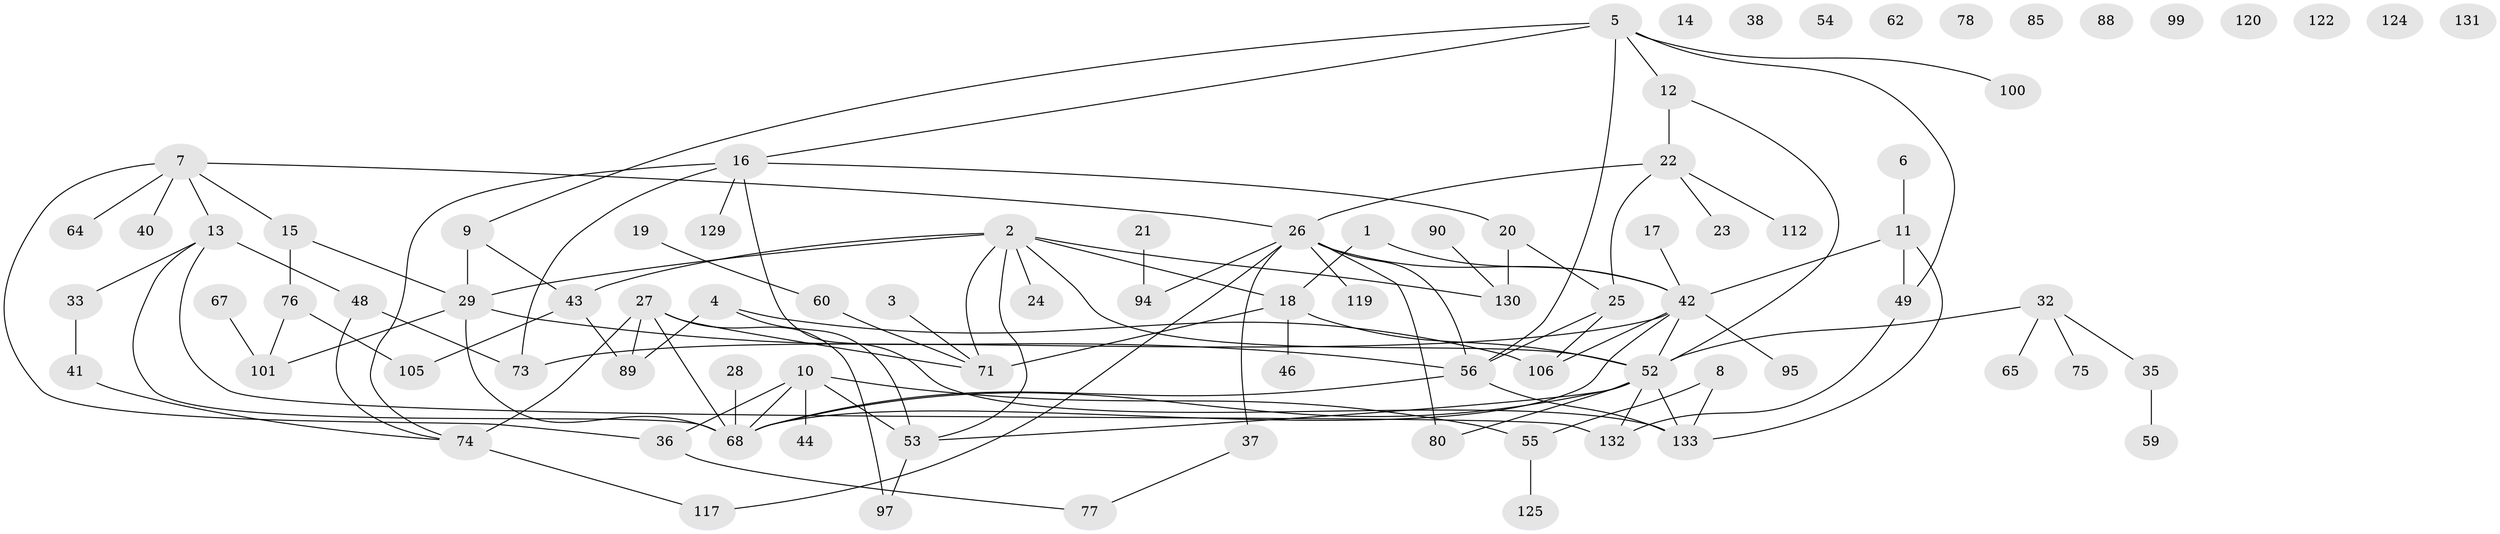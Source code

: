 // original degree distribution, {2: 0.2206896551724138, 1: 0.2482758620689655, 3: 0.27586206896551724, 5: 0.06896551724137931, 6: 0.013793103448275862, 4: 0.07586206896551724, 0: 0.06896551724137931, 9: 0.006896551724137931, 7: 0.020689655172413793}
// Generated by graph-tools (version 1.1) at 2025/16/03/04/25 18:16:31]
// undirected, 87 vertices, 116 edges
graph export_dot {
graph [start="1"]
  node [color=gray90,style=filled];
  1;
  2 [super="+39"];
  3;
  4;
  5 [super="+108"];
  6 [super="+144"];
  7;
  8;
  9 [super="+30"];
  10 [super="+98"];
  11 [super="+145+47"];
  12;
  13 [super="+93"];
  14 [super="+109"];
  15;
  16 [super="+113+86"];
  17;
  18 [super="+126"];
  19;
  20 [super="+31+137"];
  21;
  22 [super="+51"];
  23;
  24;
  25;
  26 [super="+58+110"];
  27 [super="+135"];
  28;
  29 [super="+34+83"];
  32 [super="+81"];
  33;
  35;
  36 [super="+139+45"];
  37 [super="+115"];
  38;
  40;
  41 [super="+107"];
  42 [super="+79+69+66+128"];
  43 [super="+50"];
  44;
  46 [super="+70"];
  48;
  49 [super="+143"];
  52 [super="+96"];
  53 [super="+82"];
  54 [super="+57"];
  55 [super="+63"];
  56 [super="+84"];
  59;
  60;
  62;
  64;
  65;
  67;
  68 [super="+72+114"];
  71;
  73;
  74 [super="+91"];
  75;
  76;
  77;
  78;
  80 [super="+134"];
  85;
  88;
  89;
  90;
  94;
  95 [super="+104"];
  97 [super="+138"];
  99;
  100 [super="+121"];
  101;
  105;
  106;
  112;
  117;
  119;
  120;
  122;
  124;
  125;
  129;
  130;
  131;
  132;
  133;
  1 -- 42;
  1 -- 18;
  2 -- 130;
  2 -- 71;
  2 -- 43;
  2 -- 18;
  2 -- 52;
  2 -- 53;
  2 -- 24;
  2 -- 29;
  3 -- 71;
  4 -- 89;
  4 -- 106;
  4 -- 53;
  5 -- 9;
  5 -- 100;
  5 -- 16;
  5 -- 49;
  5 -- 12;
  5 -- 56;
  6 -- 11;
  7 -- 15;
  7 -- 36;
  7 -- 40;
  7 -- 64;
  7 -- 26;
  7 -- 13;
  8 -- 133;
  8 -- 55;
  9 -- 43;
  9 -- 29;
  10 -- 44;
  10 -- 68;
  10 -- 36;
  10 -- 53;
  10 -- 55;
  11 -- 42;
  11 -- 133;
  11 -- 49;
  12 -- 22;
  12 -- 52;
  13 -- 68;
  13 -- 48;
  13 -- 33;
  13 -- 132;
  15 -- 76;
  15 -- 29;
  16 -- 20;
  16 -- 73;
  16 -- 129;
  16 -- 133;
  16 -- 74;
  17 -- 42;
  18 -- 71;
  18 -- 46;
  18 -- 52;
  19 -- 60;
  20 -- 25;
  20 -- 130;
  21 -- 94;
  22 -- 23;
  22 -- 112;
  22 -- 25;
  22 -- 26;
  25 -- 56;
  25 -- 106;
  26 -- 119;
  26 -- 37;
  26 -- 94;
  26 -- 42;
  26 -- 117;
  26 -- 56;
  26 -- 80;
  27 -- 74 [weight=2];
  27 -- 97;
  27 -- 68;
  27 -- 71;
  27 -- 89;
  28 -- 68;
  29 -- 56;
  29 -- 68;
  29 -- 101;
  32 -- 35;
  32 -- 65;
  32 -- 75;
  32 -- 52;
  33 -- 41;
  35 -- 59;
  36 -- 77;
  37 -- 77;
  41 -- 74;
  42 -- 68 [weight=2];
  42 -- 73;
  42 -- 106;
  42 -- 95;
  42 -- 52;
  43 -- 89;
  43 -- 105;
  48 -- 73;
  48 -- 74;
  49 -- 132;
  52 -- 68;
  52 -- 132;
  52 -- 133;
  52 -- 53;
  52 -- 80;
  53 -- 97;
  55 -- 125 [weight=3];
  56 -- 133;
  56 -- 68;
  60 -- 71;
  67 -- 101;
  74 -- 117;
  76 -- 101;
  76 -- 105;
  90 -- 130;
}
